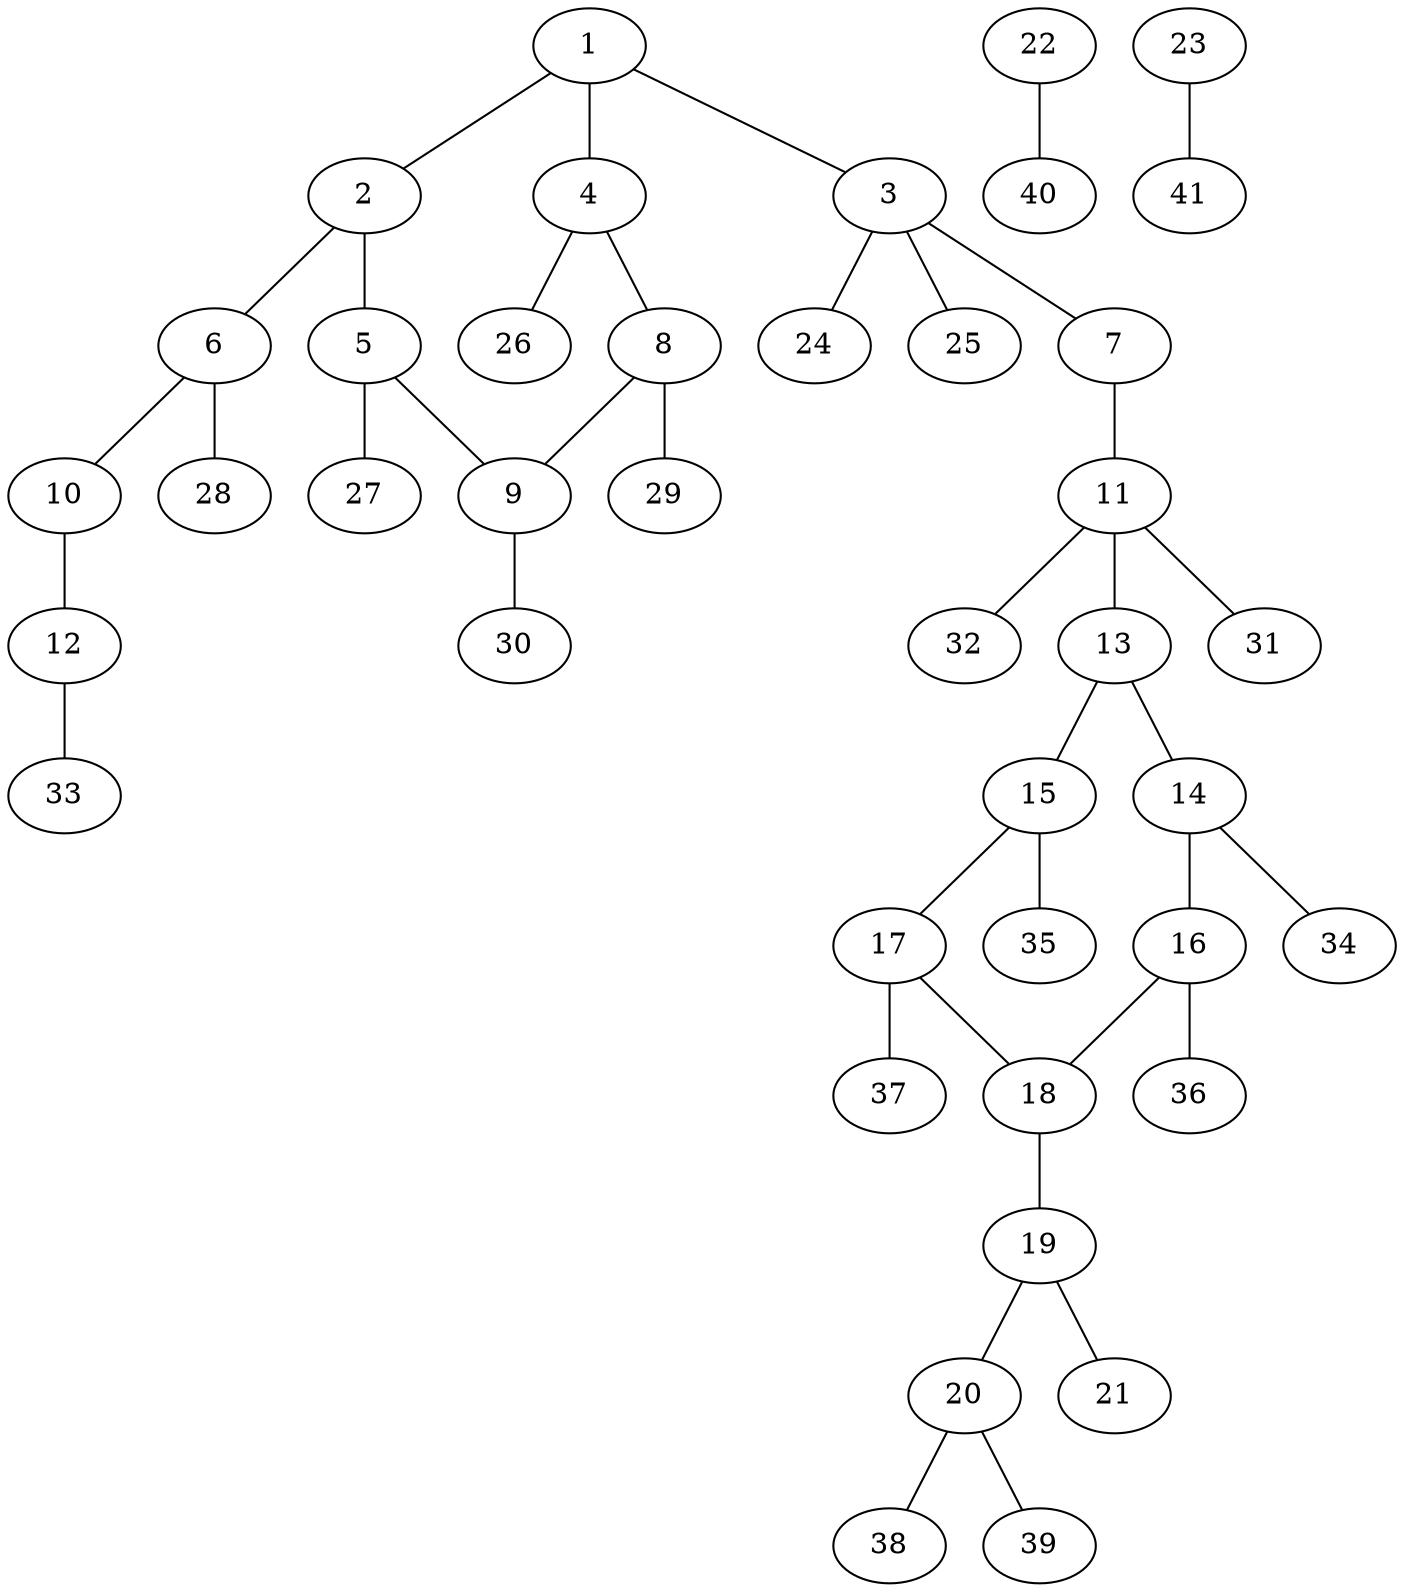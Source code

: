 graph molecule_1942 {
	1	 [chem=N];
	2	 [chem=C];
	1 -- 2	 [valence=1];
	3	 [chem=C];
	1 -- 3	 [valence=1];
	4	 [chem=C];
	1 -- 4	 [valence=2];
	5	 [chem=C];
	2 -- 5	 [valence=2];
	6	 [chem=C];
	2 -- 6	 [valence=1];
	7	 [chem=O];
	3 -- 7	 [valence=1];
	24	 [chem=H];
	3 -- 24	 [valence=1];
	25	 [chem=H];
	3 -- 25	 [valence=1];
	8	 [chem=C];
	4 -- 8	 [valence=1];
	26	 [chem=H];
	4 -- 26	 [valence=1];
	9	 [chem=C];
	5 -- 9	 [valence=1];
	27	 [chem=H];
	5 -- 27	 [valence=1];
	10	 [chem=N];
	6 -- 10	 [valence=2];
	28	 [chem=H];
	6 -- 28	 [valence=1];
	11	 [chem=C];
	7 -- 11	 [valence=1];
	8 -- 9	 [valence=2];
	29	 [chem=H];
	8 -- 29	 [valence=1];
	30	 [chem=H];
	9 -- 30	 [valence=1];
	12	 [chem=O];
	10 -- 12	 [valence=1];
	13	 [chem=N];
	11 -- 13	 [valence=1];
	31	 [chem=H];
	11 -- 31	 [valence=1];
	32	 [chem=H];
	11 -- 32	 [valence=1];
	33	 [chem=H];
	12 -- 33	 [valence=1];
	14	 [chem=C];
	13 -- 14	 [valence=1];
	15	 [chem=C];
	13 -- 15	 [valence=2];
	16	 [chem=C];
	14 -- 16	 [valence=2];
	34	 [chem=H];
	14 -- 34	 [valence=1];
	17	 [chem=C];
	15 -- 17	 [valence=1];
	35	 [chem=H];
	15 -- 35	 [valence=1];
	18	 [chem=C];
	16 -- 18	 [valence=1];
	36	 [chem=H];
	16 -- 36	 [valence=1];
	17 -- 18	 [valence=2];
	37	 [chem=H];
	17 -- 37	 [valence=1];
	19	 [chem=C];
	18 -- 19	 [valence=1];
	20	 [chem=N];
	19 -- 20	 [valence=1];
	21	 [chem=O];
	19 -- 21	 [valence=2];
	38	 [chem=H];
	20 -- 38	 [valence=1];
	39	 [chem=H];
	20 -- 39	 [valence=1];
	22	 [chem=Cl];
	40	 [chem=H];
	22 -- 40	 [valence=1];
	23	 [chem=Cl];
	41	 [chem=H];
	23 -- 41	 [valence=1];
}
